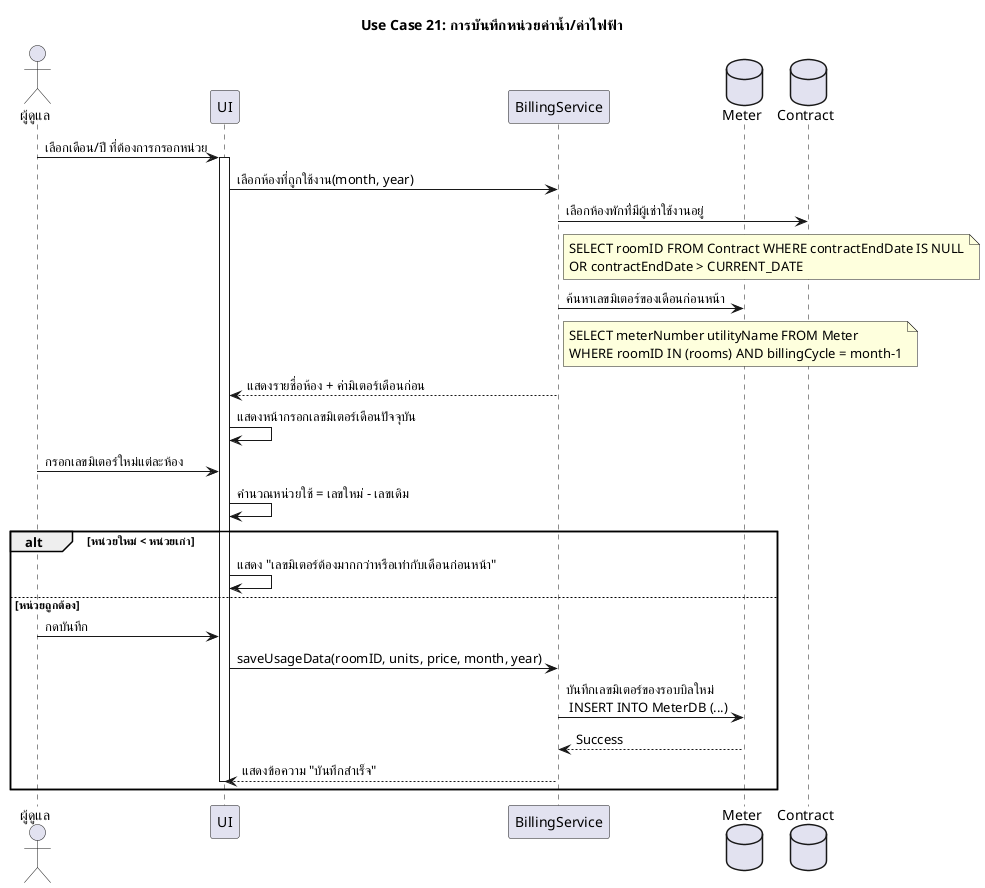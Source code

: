 
@startuml Use Case 21: การบันทึกหน่วยค่าน้ำ/ค่าไฟฟ้า
skinparam defaultFontName "TH Sarabun New"
title Use Case 21: การบันทึกหน่วยค่าน้ำ/ค่าไฟฟ้า

actor "ผู้ดูแล" as Admin
participant "UI" as UI
participant "BillingService" as BillingSvc
database "Meter" as MeterDB
database "Contract" as ContractDB
' database "Billing" as BillingDB

Admin -> UI : เลือกเดือน/ปี ที่ต้องการกรอกหน่วย

activate UI

UI -> BillingSvc : เลือกห้องที่ถูกใช้งาน(month, year)
BillingSvc -> ContractDB : เลือกห้องพักที่มีผู้เช่าใช้งานอยู่
note right of BillingSvc
SELECT roomID FROM Contract WHERE contractEndDate IS NULL
OR contractEndDate > CURRENT_DATE
end note
BillingSvc -> MeterDB : ค้นหาเลขมิเตอร์ของเดือนก่อนหน้า
note right of BillingSvc
SELECT meterNumber utilityName FROM Meter 
WHERE roomID IN (rooms) AND billingCycle = month-1
end note
BillingSvc --> UI : แสดงรายชื่อห้อง + ค่ามิเตอร์เดือนก่อน

UI -> UI : แสดงหน้ากรอกเลขมิเตอร์เดือนปัจจุบัน

Admin -> UI : กรอกเลขมิเตอร์ใหม่แต่ละห้อง
UI -> UI : คำนวณหน่วยใช้ = เลขใหม่ - เลขเดิม

alt หน่วยใหม่ < หน่วยเก่า
    UI -> UI : แสดง "เลขมิเตอร์ต้องมากกว่าหรือเท่ากับเดือนก่อนหน้า"
else หน่วยถูกต้อง
    Admin -> UI : กดบันทึก
    UI -> BillingSvc : saveUsageData(roomID, units, price, month, year)

    BillingSvc -> MeterDB: บันทึกเลขมิเตอร์ของรอบบิลใหม่ \n INSERT INTO MeterDB (...) 

    ' BillingSvc -> BillingDB : INSERT INTO Billing (...)  เดี่ยวจะไปไว้ตอนเขียนบิล 
    MeterDB --> BillingSvc : Success
    
    
    BillingSvc --> UI : แสดงข้อความ "บันทึกสำเร็จ"
    deactivate UI

end
@enduml
